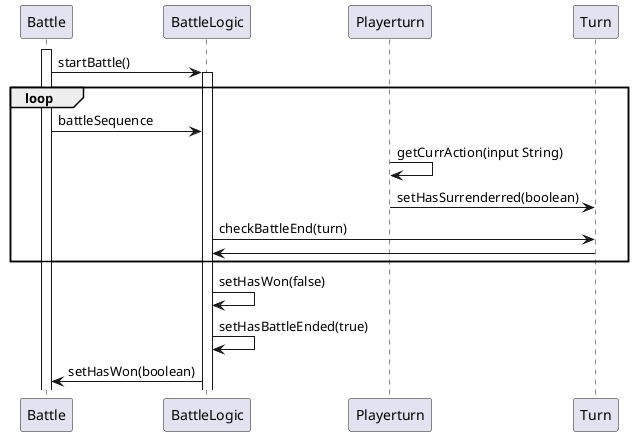 @startuml
participant Battle order 4
participant BattleLogic order 5
participant Playerturn order 6
participant Turn order 7
activate Battle
Battle -> BattleLogic : startBattle()
activate BattleLogic
loop
Battle -> BattleLogic : battleSequence
Playerturn -> Playerturn : getCurrAction(input String)
Playerturn -> Turn : setHasSurrenderred(boolean)
BattleLogic -> Turn : checkBattleEnd(turn)
Turn -> BattleLogic
end
BattleLogic -> BattleLogic : setHasWon(false)
BattleLogic -> BattleLogic : setHasBattleEnded(true)
BattleLogic -> Battle : setHasWon(boolean)
@enduml
